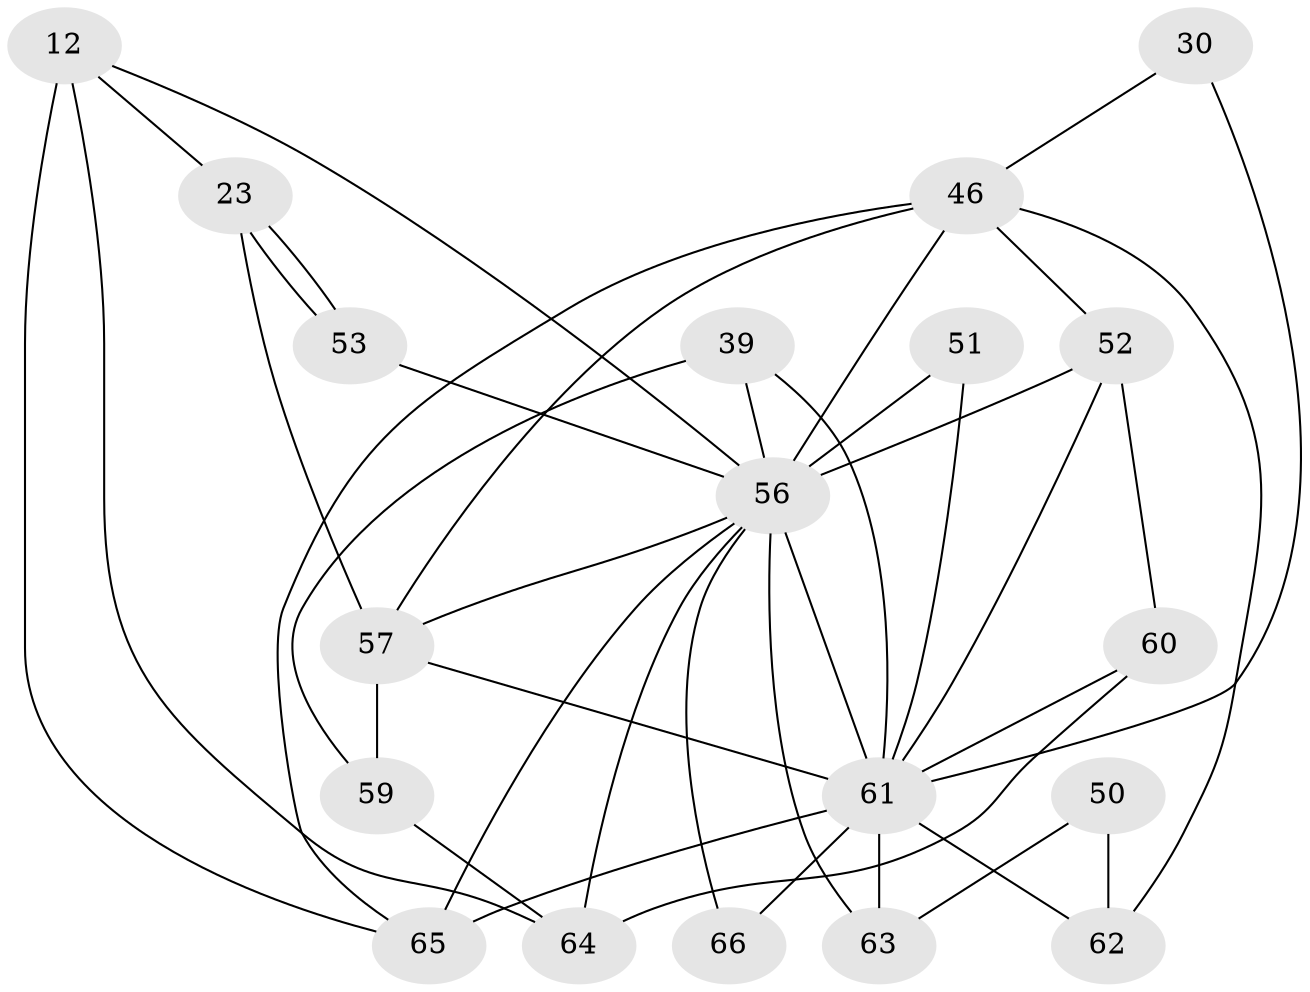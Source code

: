 // original degree distribution, {4: 0.2727272727272727, 2: 0.16666666666666666, 3: 0.24242424242424243, 5: 0.16666666666666666, 6: 0.09090909090909091, 8: 0.045454545454545456, 7: 0.015151515151515152}
// Generated by graph-tools (version 1.1) at 2025/55/03/04/25 21:55:21]
// undirected, 19 vertices, 40 edges
graph export_dot {
graph [start="1"]
  node [color=gray90,style=filled];
  12;
  23 [super="+22"];
  30 [super="+17"];
  39 [super="+28+29"];
  46 [super="+5+24+38"];
  50;
  51;
  52 [super="+37"];
  53;
  56 [super="+41+49+42"];
  57 [super="+44"];
  59 [super="+2+8"];
  60 [super="+25"];
  61 [super="+32+27+54+48+58"];
  62 [super="+36+55"];
  63;
  64 [super="+35+9"];
  65 [super="+47+45"];
  66;
  12 -- 23;
  12 -- 64;
  12 -- 65 [weight=3];
  12 -- 56;
  23 -- 53;
  23 -- 53;
  23 -- 57 [weight=3];
  30 -- 61 [weight=2];
  30 -- 46 [weight=2];
  39 -- 56;
  39 -- 61 [weight=4];
  39 -- 59;
  46 -- 52;
  46 -- 57 [weight=2];
  46 -- 56 [weight=2];
  46 -- 65;
  46 -- 62 [weight=2];
  50 -- 63;
  50 -- 62;
  51 -- 61 [weight=3];
  51 -- 56 [weight=3];
  52 -- 60 [weight=2];
  52 -- 61 [weight=2];
  52 -- 56;
  53 -- 56;
  56 -- 64 [weight=3];
  56 -- 61 [weight=4];
  56 -- 65 [weight=3];
  56 -- 66;
  56 -- 57;
  56 -- 63;
  57 -- 61 [weight=5];
  57 -- 59;
  59 -- 64 [weight=2];
  60 -- 64 [weight=2];
  60 -- 61 [weight=3];
  61 -- 62 [weight=2];
  61 -- 65 [weight=6];
  61 -- 63 [weight=3];
  61 -- 66 [weight=2];
}
